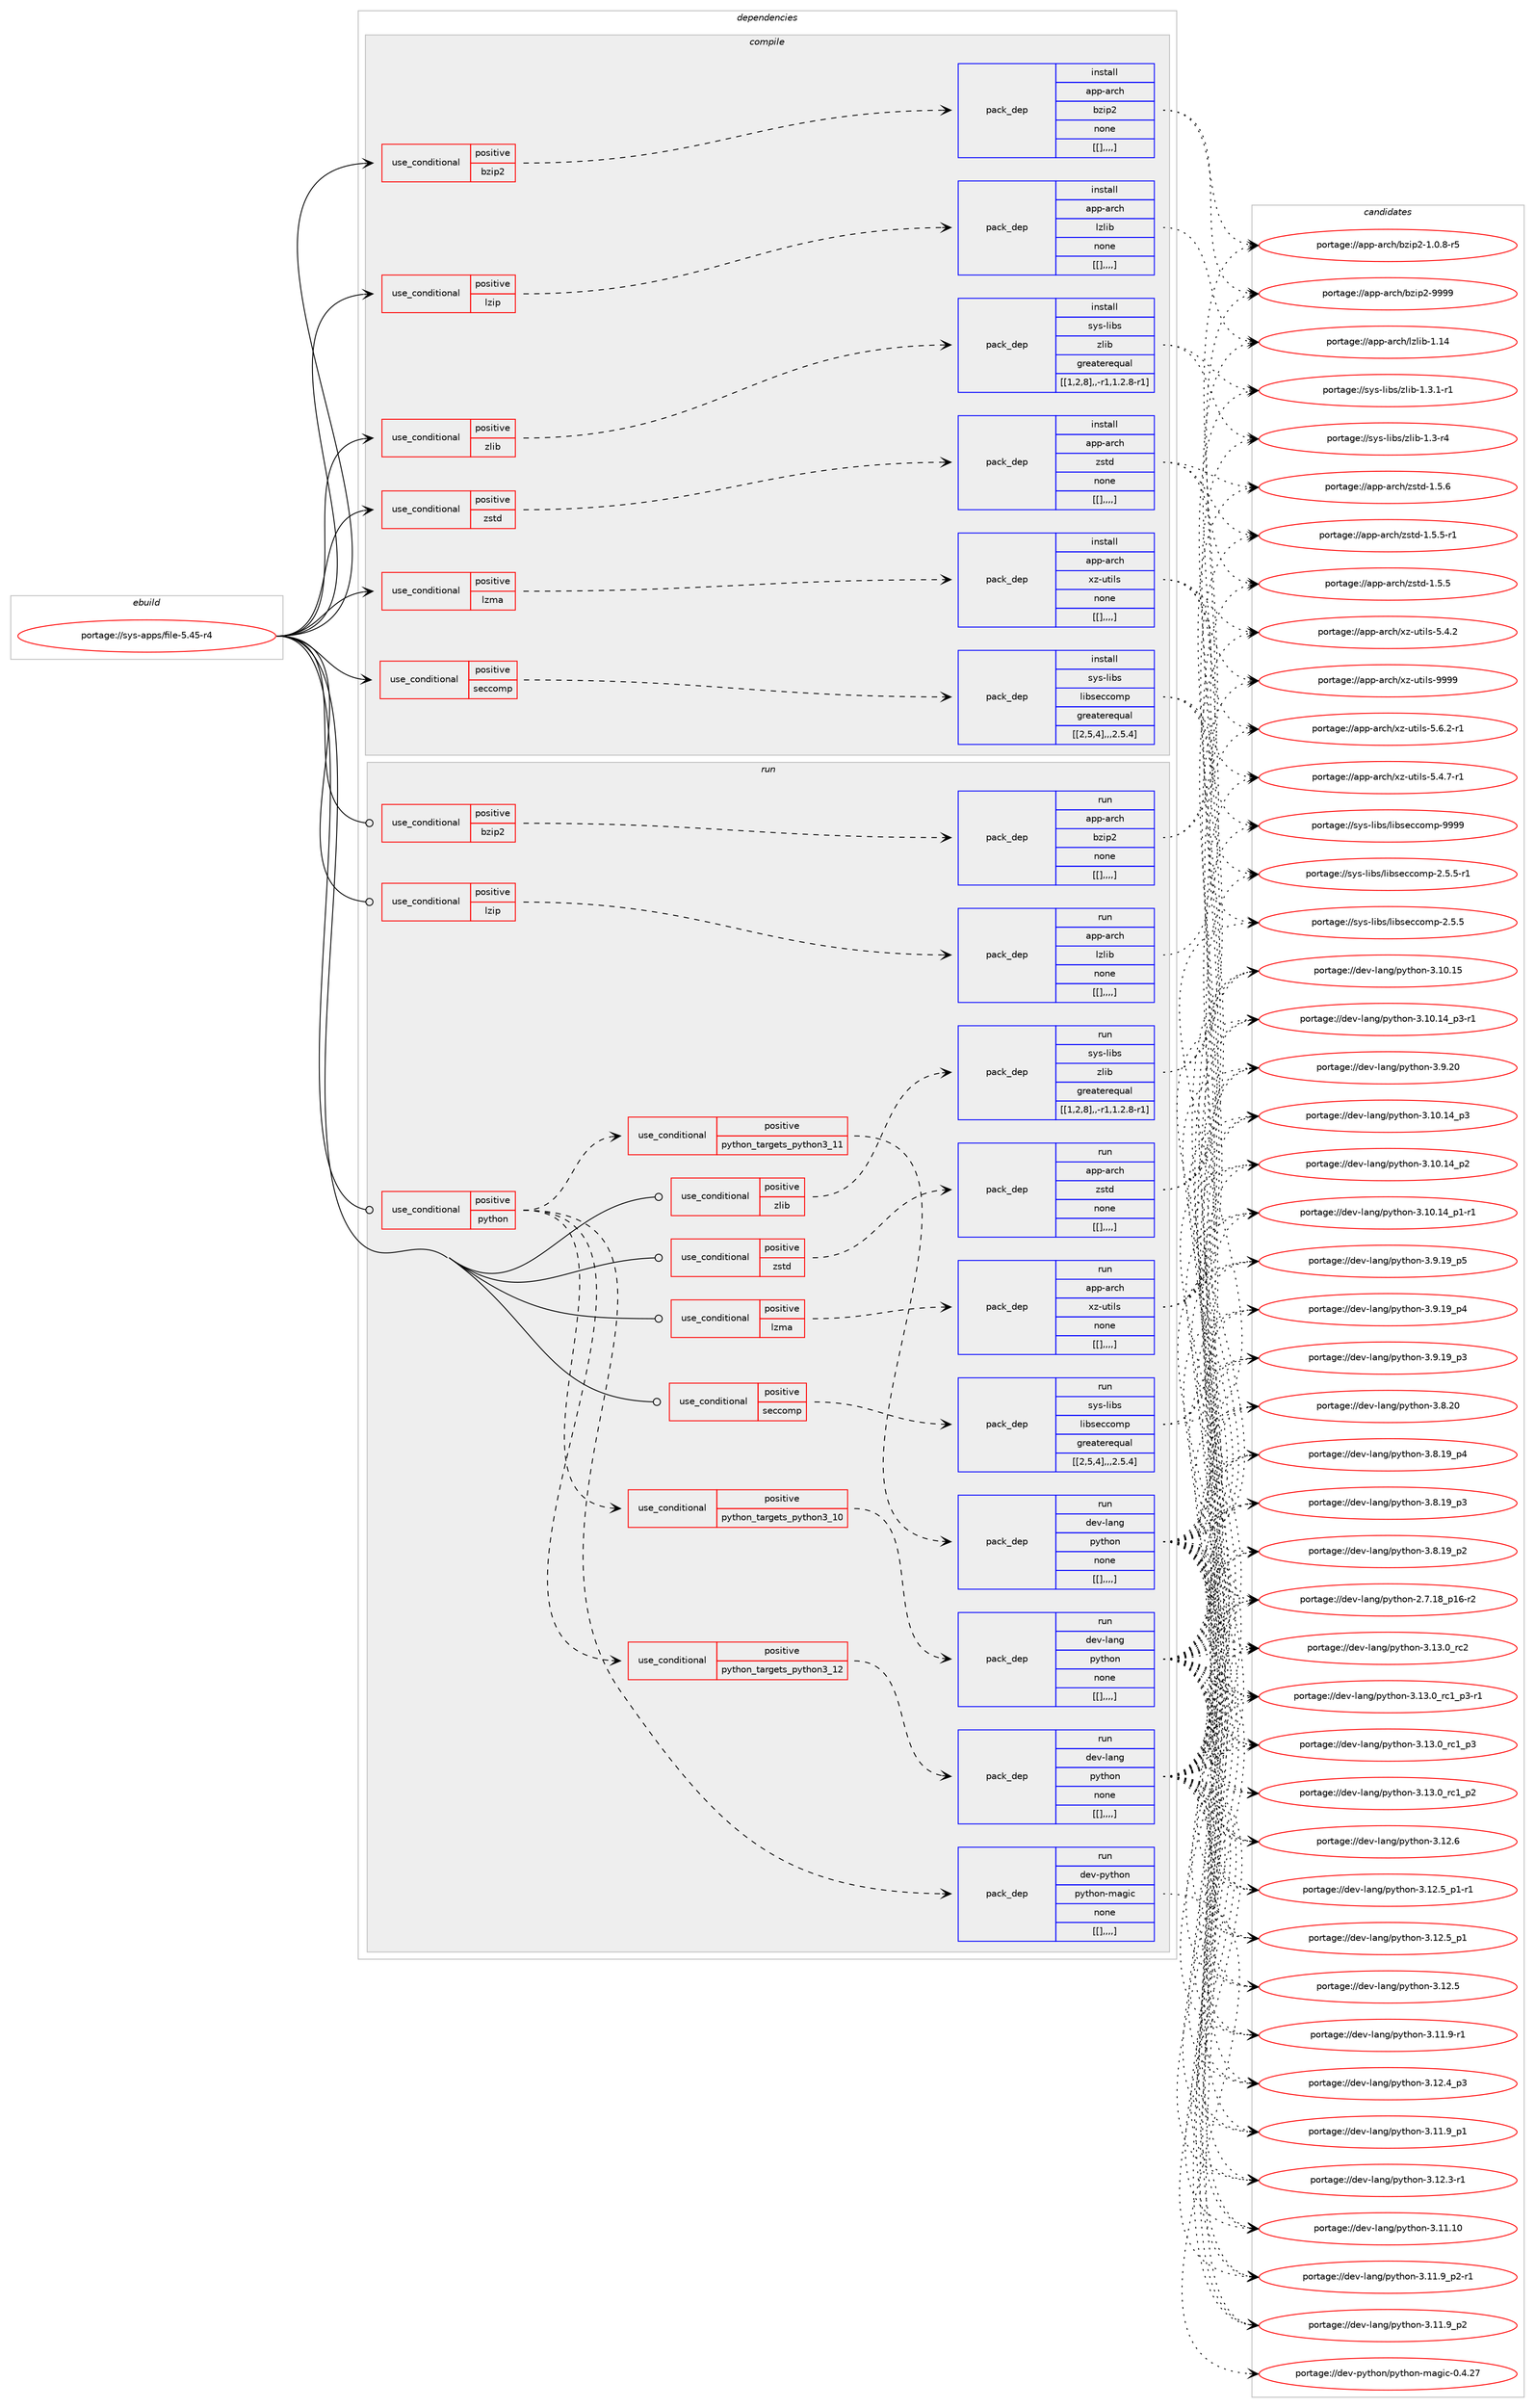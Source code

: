 digraph prolog {

# *************
# Graph options
# *************

newrank=true;
concentrate=true;
compound=true;
graph [rankdir=LR,fontname=Helvetica,fontsize=10,ranksep=1.5];#, ranksep=2.5, nodesep=0.2];
edge  [arrowhead=vee];
node  [fontname=Helvetica,fontsize=10];

# **********
# The ebuild
# **********

subgraph cluster_leftcol {
color=gray;
label=<<i>ebuild</i>>;
id [label="portage://sys-apps/file-5.45-r4", color=red, width=4, href="../sys-apps/file-5.45-r4.svg"];
}

# ****************
# The dependencies
# ****************

subgraph cluster_midcol {
color=gray;
label=<<i>dependencies</i>>;
subgraph cluster_compile {
fillcolor="#eeeeee";
style=filled;
label=<<i>compile</i>>;
subgraph cond114684 {
dependency435417 [label=<<TABLE BORDER="0" CELLBORDER="1" CELLSPACING="0" CELLPADDING="4"><TR><TD ROWSPAN="3" CELLPADDING="10">use_conditional</TD></TR><TR><TD>positive</TD></TR><TR><TD>bzip2</TD></TR></TABLE>>, shape=none, color=red];
subgraph pack317682 {
dependency435418 [label=<<TABLE BORDER="0" CELLBORDER="1" CELLSPACING="0" CELLPADDING="4" WIDTH="220"><TR><TD ROWSPAN="6" CELLPADDING="30">pack_dep</TD></TR><TR><TD WIDTH="110">install</TD></TR><TR><TD>app-arch</TD></TR><TR><TD>bzip2</TD></TR><TR><TD>none</TD></TR><TR><TD>[[],,,,]</TD></TR></TABLE>>, shape=none, color=blue];
}
dependency435417:e -> dependency435418:w [weight=20,style="dashed",arrowhead="vee"];
}
id:e -> dependency435417:w [weight=20,style="solid",arrowhead="vee"];
subgraph cond114685 {
dependency435419 [label=<<TABLE BORDER="0" CELLBORDER="1" CELLSPACING="0" CELLPADDING="4"><TR><TD ROWSPAN="3" CELLPADDING="10">use_conditional</TD></TR><TR><TD>positive</TD></TR><TR><TD>lzip</TD></TR></TABLE>>, shape=none, color=red];
subgraph pack317683 {
dependency435420 [label=<<TABLE BORDER="0" CELLBORDER="1" CELLSPACING="0" CELLPADDING="4" WIDTH="220"><TR><TD ROWSPAN="6" CELLPADDING="30">pack_dep</TD></TR><TR><TD WIDTH="110">install</TD></TR><TR><TD>app-arch</TD></TR><TR><TD>lzlib</TD></TR><TR><TD>none</TD></TR><TR><TD>[[],,,,]</TD></TR></TABLE>>, shape=none, color=blue];
}
dependency435419:e -> dependency435420:w [weight=20,style="dashed",arrowhead="vee"];
}
id:e -> dependency435419:w [weight=20,style="solid",arrowhead="vee"];
subgraph cond114686 {
dependency435421 [label=<<TABLE BORDER="0" CELLBORDER="1" CELLSPACING="0" CELLPADDING="4"><TR><TD ROWSPAN="3" CELLPADDING="10">use_conditional</TD></TR><TR><TD>positive</TD></TR><TR><TD>lzma</TD></TR></TABLE>>, shape=none, color=red];
subgraph pack317684 {
dependency435422 [label=<<TABLE BORDER="0" CELLBORDER="1" CELLSPACING="0" CELLPADDING="4" WIDTH="220"><TR><TD ROWSPAN="6" CELLPADDING="30">pack_dep</TD></TR><TR><TD WIDTH="110">install</TD></TR><TR><TD>app-arch</TD></TR><TR><TD>xz-utils</TD></TR><TR><TD>none</TD></TR><TR><TD>[[],,,,]</TD></TR></TABLE>>, shape=none, color=blue];
}
dependency435421:e -> dependency435422:w [weight=20,style="dashed",arrowhead="vee"];
}
id:e -> dependency435421:w [weight=20,style="solid",arrowhead="vee"];
subgraph cond114687 {
dependency435423 [label=<<TABLE BORDER="0" CELLBORDER="1" CELLSPACING="0" CELLPADDING="4"><TR><TD ROWSPAN="3" CELLPADDING="10">use_conditional</TD></TR><TR><TD>positive</TD></TR><TR><TD>seccomp</TD></TR></TABLE>>, shape=none, color=red];
subgraph pack317685 {
dependency435424 [label=<<TABLE BORDER="0" CELLBORDER="1" CELLSPACING="0" CELLPADDING="4" WIDTH="220"><TR><TD ROWSPAN="6" CELLPADDING="30">pack_dep</TD></TR><TR><TD WIDTH="110">install</TD></TR><TR><TD>sys-libs</TD></TR><TR><TD>libseccomp</TD></TR><TR><TD>greaterequal</TD></TR><TR><TD>[[2,5,4],,,2.5.4]</TD></TR></TABLE>>, shape=none, color=blue];
}
dependency435423:e -> dependency435424:w [weight=20,style="dashed",arrowhead="vee"];
}
id:e -> dependency435423:w [weight=20,style="solid",arrowhead="vee"];
subgraph cond114688 {
dependency435425 [label=<<TABLE BORDER="0" CELLBORDER="1" CELLSPACING="0" CELLPADDING="4"><TR><TD ROWSPAN="3" CELLPADDING="10">use_conditional</TD></TR><TR><TD>positive</TD></TR><TR><TD>zlib</TD></TR></TABLE>>, shape=none, color=red];
subgraph pack317686 {
dependency435426 [label=<<TABLE BORDER="0" CELLBORDER="1" CELLSPACING="0" CELLPADDING="4" WIDTH="220"><TR><TD ROWSPAN="6" CELLPADDING="30">pack_dep</TD></TR><TR><TD WIDTH="110">install</TD></TR><TR><TD>sys-libs</TD></TR><TR><TD>zlib</TD></TR><TR><TD>greaterequal</TD></TR><TR><TD>[[1,2,8],,-r1,1.2.8-r1]</TD></TR></TABLE>>, shape=none, color=blue];
}
dependency435425:e -> dependency435426:w [weight=20,style="dashed",arrowhead="vee"];
}
id:e -> dependency435425:w [weight=20,style="solid",arrowhead="vee"];
subgraph cond114689 {
dependency435427 [label=<<TABLE BORDER="0" CELLBORDER="1" CELLSPACING="0" CELLPADDING="4"><TR><TD ROWSPAN="3" CELLPADDING="10">use_conditional</TD></TR><TR><TD>positive</TD></TR><TR><TD>zstd</TD></TR></TABLE>>, shape=none, color=red];
subgraph pack317687 {
dependency435428 [label=<<TABLE BORDER="0" CELLBORDER="1" CELLSPACING="0" CELLPADDING="4" WIDTH="220"><TR><TD ROWSPAN="6" CELLPADDING="30">pack_dep</TD></TR><TR><TD WIDTH="110">install</TD></TR><TR><TD>app-arch</TD></TR><TR><TD>zstd</TD></TR><TR><TD>none</TD></TR><TR><TD>[[],,,,]</TD></TR></TABLE>>, shape=none, color=blue];
}
dependency435427:e -> dependency435428:w [weight=20,style="dashed",arrowhead="vee"];
}
id:e -> dependency435427:w [weight=20,style="solid",arrowhead="vee"];
}
subgraph cluster_compileandrun {
fillcolor="#eeeeee";
style=filled;
label=<<i>compile and run</i>>;
}
subgraph cluster_run {
fillcolor="#eeeeee";
style=filled;
label=<<i>run</i>>;
subgraph cond114690 {
dependency435429 [label=<<TABLE BORDER="0" CELLBORDER="1" CELLSPACING="0" CELLPADDING="4"><TR><TD ROWSPAN="3" CELLPADDING="10">use_conditional</TD></TR><TR><TD>positive</TD></TR><TR><TD>bzip2</TD></TR></TABLE>>, shape=none, color=red];
subgraph pack317688 {
dependency435430 [label=<<TABLE BORDER="0" CELLBORDER="1" CELLSPACING="0" CELLPADDING="4" WIDTH="220"><TR><TD ROWSPAN="6" CELLPADDING="30">pack_dep</TD></TR><TR><TD WIDTH="110">run</TD></TR><TR><TD>app-arch</TD></TR><TR><TD>bzip2</TD></TR><TR><TD>none</TD></TR><TR><TD>[[],,,,]</TD></TR></TABLE>>, shape=none, color=blue];
}
dependency435429:e -> dependency435430:w [weight=20,style="dashed",arrowhead="vee"];
}
id:e -> dependency435429:w [weight=20,style="solid",arrowhead="odot"];
subgraph cond114691 {
dependency435431 [label=<<TABLE BORDER="0" CELLBORDER="1" CELLSPACING="0" CELLPADDING="4"><TR><TD ROWSPAN="3" CELLPADDING="10">use_conditional</TD></TR><TR><TD>positive</TD></TR><TR><TD>lzip</TD></TR></TABLE>>, shape=none, color=red];
subgraph pack317689 {
dependency435432 [label=<<TABLE BORDER="0" CELLBORDER="1" CELLSPACING="0" CELLPADDING="4" WIDTH="220"><TR><TD ROWSPAN="6" CELLPADDING="30">pack_dep</TD></TR><TR><TD WIDTH="110">run</TD></TR><TR><TD>app-arch</TD></TR><TR><TD>lzlib</TD></TR><TR><TD>none</TD></TR><TR><TD>[[],,,,]</TD></TR></TABLE>>, shape=none, color=blue];
}
dependency435431:e -> dependency435432:w [weight=20,style="dashed",arrowhead="vee"];
}
id:e -> dependency435431:w [weight=20,style="solid",arrowhead="odot"];
subgraph cond114692 {
dependency435433 [label=<<TABLE BORDER="0" CELLBORDER="1" CELLSPACING="0" CELLPADDING="4"><TR><TD ROWSPAN="3" CELLPADDING="10">use_conditional</TD></TR><TR><TD>positive</TD></TR><TR><TD>lzma</TD></TR></TABLE>>, shape=none, color=red];
subgraph pack317690 {
dependency435434 [label=<<TABLE BORDER="0" CELLBORDER="1" CELLSPACING="0" CELLPADDING="4" WIDTH="220"><TR><TD ROWSPAN="6" CELLPADDING="30">pack_dep</TD></TR><TR><TD WIDTH="110">run</TD></TR><TR><TD>app-arch</TD></TR><TR><TD>xz-utils</TD></TR><TR><TD>none</TD></TR><TR><TD>[[],,,,]</TD></TR></TABLE>>, shape=none, color=blue];
}
dependency435433:e -> dependency435434:w [weight=20,style="dashed",arrowhead="vee"];
}
id:e -> dependency435433:w [weight=20,style="solid",arrowhead="odot"];
subgraph cond114693 {
dependency435435 [label=<<TABLE BORDER="0" CELLBORDER="1" CELLSPACING="0" CELLPADDING="4"><TR><TD ROWSPAN="3" CELLPADDING="10">use_conditional</TD></TR><TR><TD>positive</TD></TR><TR><TD>python</TD></TR></TABLE>>, shape=none, color=red];
subgraph cond114694 {
dependency435436 [label=<<TABLE BORDER="0" CELLBORDER="1" CELLSPACING="0" CELLPADDING="4"><TR><TD ROWSPAN="3" CELLPADDING="10">use_conditional</TD></TR><TR><TD>positive</TD></TR><TR><TD>python_targets_python3_10</TD></TR></TABLE>>, shape=none, color=red];
subgraph pack317691 {
dependency435437 [label=<<TABLE BORDER="0" CELLBORDER="1" CELLSPACING="0" CELLPADDING="4" WIDTH="220"><TR><TD ROWSPAN="6" CELLPADDING="30">pack_dep</TD></TR><TR><TD WIDTH="110">run</TD></TR><TR><TD>dev-lang</TD></TR><TR><TD>python</TD></TR><TR><TD>none</TD></TR><TR><TD>[[],,,,]</TD></TR></TABLE>>, shape=none, color=blue];
}
dependency435436:e -> dependency435437:w [weight=20,style="dashed",arrowhead="vee"];
}
dependency435435:e -> dependency435436:w [weight=20,style="dashed",arrowhead="vee"];
subgraph cond114695 {
dependency435438 [label=<<TABLE BORDER="0" CELLBORDER="1" CELLSPACING="0" CELLPADDING="4"><TR><TD ROWSPAN="3" CELLPADDING="10">use_conditional</TD></TR><TR><TD>positive</TD></TR><TR><TD>python_targets_python3_11</TD></TR></TABLE>>, shape=none, color=red];
subgraph pack317692 {
dependency435439 [label=<<TABLE BORDER="0" CELLBORDER="1" CELLSPACING="0" CELLPADDING="4" WIDTH="220"><TR><TD ROWSPAN="6" CELLPADDING="30">pack_dep</TD></TR><TR><TD WIDTH="110">run</TD></TR><TR><TD>dev-lang</TD></TR><TR><TD>python</TD></TR><TR><TD>none</TD></TR><TR><TD>[[],,,,]</TD></TR></TABLE>>, shape=none, color=blue];
}
dependency435438:e -> dependency435439:w [weight=20,style="dashed",arrowhead="vee"];
}
dependency435435:e -> dependency435438:w [weight=20,style="dashed",arrowhead="vee"];
subgraph cond114696 {
dependency435440 [label=<<TABLE BORDER="0" CELLBORDER="1" CELLSPACING="0" CELLPADDING="4"><TR><TD ROWSPAN="3" CELLPADDING="10">use_conditional</TD></TR><TR><TD>positive</TD></TR><TR><TD>python_targets_python3_12</TD></TR></TABLE>>, shape=none, color=red];
subgraph pack317693 {
dependency435441 [label=<<TABLE BORDER="0" CELLBORDER="1" CELLSPACING="0" CELLPADDING="4" WIDTH="220"><TR><TD ROWSPAN="6" CELLPADDING="30">pack_dep</TD></TR><TR><TD WIDTH="110">run</TD></TR><TR><TD>dev-lang</TD></TR><TR><TD>python</TD></TR><TR><TD>none</TD></TR><TR><TD>[[],,,,]</TD></TR></TABLE>>, shape=none, color=blue];
}
dependency435440:e -> dependency435441:w [weight=20,style="dashed",arrowhead="vee"];
}
dependency435435:e -> dependency435440:w [weight=20,style="dashed",arrowhead="vee"];
subgraph pack317694 {
dependency435442 [label=<<TABLE BORDER="0" CELLBORDER="1" CELLSPACING="0" CELLPADDING="4" WIDTH="220"><TR><TD ROWSPAN="6" CELLPADDING="30">pack_dep</TD></TR><TR><TD WIDTH="110">run</TD></TR><TR><TD>dev-python</TD></TR><TR><TD>python-magic</TD></TR><TR><TD>none</TD></TR><TR><TD>[[],,,,]</TD></TR></TABLE>>, shape=none, color=blue];
}
dependency435435:e -> dependency435442:w [weight=20,style="dashed",arrowhead="vee"];
}
id:e -> dependency435435:w [weight=20,style="solid",arrowhead="odot"];
subgraph cond114697 {
dependency435443 [label=<<TABLE BORDER="0" CELLBORDER="1" CELLSPACING="0" CELLPADDING="4"><TR><TD ROWSPAN="3" CELLPADDING="10">use_conditional</TD></TR><TR><TD>positive</TD></TR><TR><TD>seccomp</TD></TR></TABLE>>, shape=none, color=red];
subgraph pack317695 {
dependency435444 [label=<<TABLE BORDER="0" CELLBORDER="1" CELLSPACING="0" CELLPADDING="4" WIDTH="220"><TR><TD ROWSPAN="6" CELLPADDING="30">pack_dep</TD></TR><TR><TD WIDTH="110">run</TD></TR><TR><TD>sys-libs</TD></TR><TR><TD>libseccomp</TD></TR><TR><TD>greaterequal</TD></TR><TR><TD>[[2,5,4],,,2.5.4]</TD></TR></TABLE>>, shape=none, color=blue];
}
dependency435443:e -> dependency435444:w [weight=20,style="dashed",arrowhead="vee"];
}
id:e -> dependency435443:w [weight=20,style="solid",arrowhead="odot"];
subgraph cond114698 {
dependency435445 [label=<<TABLE BORDER="0" CELLBORDER="1" CELLSPACING="0" CELLPADDING="4"><TR><TD ROWSPAN="3" CELLPADDING="10">use_conditional</TD></TR><TR><TD>positive</TD></TR><TR><TD>zlib</TD></TR></TABLE>>, shape=none, color=red];
subgraph pack317696 {
dependency435446 [label=<<TABLE BORDER="0" CELLBORDER="1" CELLSPACING="0" CELLPADDING="4" WIDTH="220"><TR><TD ROWSPAN="6" CELLPADDING="30">pack_dep</TD></TR><TR><TD WIDTH="110">run</TD></TR><TR><TD>sys-libs</TD></TR><TR><TD>zlib</TD></TR><TR><TD>greaterequal</TD></TR><TR><TD>[[1,2,8],,-r1,1.2.8-r1]</TD></TR></TABLE>>, shape=none, color=blue];
}
dependency435445:e -> dependency435446:w [weight=20,style="dashed",arrowhead="vee"];
}
id:e -> dependency435445:w [weight=20,style="solid",arrowhead="odot"];
subgraph cond114699 {
dependency435447 [label=<<TABLE BORDER="0" CELLBORDER="1" CELLSPACING="0" CELLPADDING="4"><TR><TD ROWSPAN="3" CELLPADDING="10">use_conditional</TD></TR><TR><TD>positive</TD></TR><TR><TD>zstd</TD></TR></TABLE>>, shape=none, color=red];
subgraph pack317697 {
dependency435448 [label=<<TABLE BORDER="0" CELLBORDER="1" CELLSPACING="0" CELLPADDING="4" WIDTH="220"><TR><TD ROWSPAN="6" CELLPADDING="30">pack_dep</TD></TR><TR><TD WIDTH="110">run</TD></TR><TR><TD>app-arch</TD></TR><TR><TD>zstd</TD></TR><TR><TD>none</TD></TR><TR><TD>[[],,,,]</TD></TR></TABLE>>, shape=none, color=blue];
}
dependency435447:e -> dependency435448:w [weight=20,style="dashed",arrowhead="vee"];
}
id:e -> dependency435447:w [weight=20,style="solid",arrowhead="odot"];
}
}

# **************
# The candidates
# **************

subgraph cluster_choices {
rank=same;
color=gray;
label=<<i>candidates</i>>;

subgraph choice317682 {
color=black;
nodesep=1;
choice971121124597114991044798122105112504557575757 [label="portage://app-arch/bzip2-9999", color=red, width=4,href="../app-arch/bzip2-9999.svg"];
choice971121124597114991044798122105112504549464846564511453 [label="portage://app-arch/bzip2-1.0.8-r5", color=red, width=4,href="../app-arch/bzip2-1.0.8-r5.svg"];
dependency435418:e -> choice971121124597114991044798122105112504557575757:w [style=dotted,weight="100"];
dependency435418:e -> choice971121124597114991044798122105112504549464846564511453:w [style=dotted,weight="100"];
}
subgraph choice317683 {
color=black;
nodesep=1;
choice9711211245971149910447108122108105984549464952 [label="portage://app-arch/lzlib-1.14", color=red, width=4,href="../app-arch/lzlib-1.14.svg"];
dependency435420:e -> choice9711211245971149910447108122108105984549464952:w [style=dotted,weight="100"];
}
subgraph choice317684 {
color=black;
nodesep=1;
choice9711211245971149910447120122451171161051081154557575757 [label="portage://app-arch/xz-utils-9999", color=red, width=4,href="../app-arch/xz-utils-9999.svg"];
choice9711211245971149910447120122451171161051081154553465446504511449 [label="portage://app-arch/xz-utils-5.6.2-r1", color=red, width=4,href="../app-arch/xz-utils-5.6.2-r1.svg"];
choice9711211245971149910447120122451171161051081154553465246554511449 [label="portage://app-arch/xz-utils-5.4.7-r1", color=red, width=4,href="../app-arch/xz-utils-5.4.7-r1.svg"];
choice971121124597114991044712012245117116105108115455346524650 [label="portage://app-arch/xz-utils-5.4.2", color=red, width=4,href="../app-arch/xz-utils-5.4.2.svg"];
dependency435422:e -> choice9711211245971149910447120122451171161051081154557575757:w [style=dotted,weight="100"];
dependency435422:e -> choice9711211245971149910447120122451171161051081154553465446504511449:w [style=dotted,weight="100"];
dependency435422:e -> choice9711211245971149910447120122451171161051081154553465246554511449:w [style=dotted,weight="100"];
dependency435422:e -> choice971121124597114991044712012245117116105108115455346524650:w [style=dotted,weight="100"];
}
subgraph choice317685 {
color=black;
nodesep=1;
choice1151211154510810598115471081059811510199991111091124557575757 [label="portage://sys-libs/libseccomp-9999", color=red, width=4,href="../sys-libs/libseccomp-9999.svg"];
choice1151211154510810598115471081059811510199991111091124550465346534511449 [label="portage://sys-libs/libseccomp-2.5.5-r1", color=red, width=4,href="../sys-libs/libseccomp-2.5.5-r1.svg"];
choice115121115451081059811547108105981151019999111109112455046534653 [label="portage://sys-libs/libseccomp-2.5.5", color=red, width=4,href="../sys-libs/libseccomp-2.5.5.svg"];
dependency435424:e -> choice1151211154510810598115471081059811510199991111091124557575757:w [style=dotted,weight="100"];
dependency435424:e -> choice1151211154510810598115471081059811510199991111091124550465346534511449:w [style=dotted,weight="100"];
dependency435424:e -> choice115121115451081059811547108105981151019999111109112455046534653:w [style=dotted,weight="100"];
}
subgraph choice317686 {
color=black;
nodesep=1;
choice115121115451081059811547122108105984549465146494511449 [label="portage://sys-libs/zlib-1.3.1-r1", color=red, width=4,href="../sys-libs/zlib-1.3.1-r1.svg"];
choice11512111545108105981154712210810598454946514511452 [label="portage://sys-libs/zlib-1.3-r4", color=red, width=4,href="../sys-libs/zlib-1.3-r4.svg"];
dependency435426:e -> choice115121115451081059811547122108105984549465146494511449:w [style=dotted,weight="100"];
dependency435426:e -> choice11512111545108105981154712210810598454946514511452:w [style=dotted,weight="100"];
}
subgraph choice317687 {
color=black;
nodesep=1;
choice9711211245971149910447122115116100454946534654 [label="portage://app-arch/zstd-1.5.6", color=red, width=4,href="../app-arch/zstd-1.5.6.svg"];
choice97112112459711499104471221151161004549465346534511449 [label="portage://app-arch/zstd-1.5.5-r1", color=red, width=4,href="../app-arch/zstd-1.5.5-r1.svg"];
choice9711211245971149910447122115116100454946534653 [label="portage://app-arch/zstd-1.5.5", color=red, width=4,href="../app-arch/zstd-1.5.5.svg"];
dependency435428:e -> choice9711211245971149910447122115116100454946534654:w [style=dotted,weight="100"];
dependency435428:e -> choice97112112459711499104471221151161004549465346534511449:w [style=dotted,weight="100"];
dependency435428:e -> choice9711211245971149910447122115116100454946534653:w [style=dotted,weight="100"];
}
subgraph choice317688 {
color=black;
nodesep=1;
choice971121124597114991044798122105112504557575757 [label="portage://app-arch/bzip2-9999", color=red, width=4,href="../app-arch/bzip2-9999.svg"];
choice971121124597114991044798122105112504549464846564511453 [label="portage://app-arch/bzip2-1.0.8-r5", color=red, width=4,href="../app-arch/bzip2-1.0.8-r5.svg"];
dependency435430:e -> choice971121124597114991044798122105112504557575757:w [style=dotted,weight="100"];
dependency435430:e -> choice971121124597114991044798122105112504549464846564511453:w [style=dotted,weight="100"];
}
subgraph choice317689 {
color=black;
nodesep=1;
choice9711211245971149910447108122108105984549464952 [label="portage://app-arch/lzlib-1.14", color=red, width=4,href="../app-arch/lzlib-1.14.svg"];
dependency435432:e -> choice9711211245971149910447108122108105984549464952:w [style=dotted,weight="100"];
}
subgraph choice317690 {
color=black;
nodesep=1;
choice9711211245971149910447120122451171161051081154557575757 [label="portage://app-arch/xz-utils-9999", color=red, width=4,href="../app-arch/xz-utils-9999.svg"];
choice9711211245971149910447120122451171161051081154553465446504511449 [label="portage://app-arch/xz-utils-5.6.2-r1", color=red, width=4,href="../app-arch/xz-utils-5.6.2-r1.svg"];
choice9711211245971149910447120122451171161051081154553465246554511449 [label="portage://app-arch/xz-utils-5.4.7-r1", color=red, width=4,href="../app-arch/xz-utils-5.4.7-r1.svg"];
choice971121124597114991044712012245117116105108115455346524650 [label="portage://app-arch/xz-utils-5.4.2", color=red, width=4,href="../app-arch/xz-utils-5.4.2.svg"];
dependency435434:e -> choice9711211245971149910447120122451171161051081154557575757:w [style=dotted,weight="100"];
dependency435434:e -> choice9711211245971149910447120122451171161051081154553465446504511449:w [style=dotted,weight="100"];
dependency435434:e -> choice9711211245971149910447120122451171161051081154553465246554511449:w [style=dotted,weight="100"];
dependency435434:e -> choice971121124597114991044712012245117116105108115455346524650:w [style=dotted,weight="100"];
}
subgraph choice317691 {
color=black;
nodesep=1;
choice10010111845108971101034711212111610411111045514649514648951149950 [label="portage://dev-lang/python-3.13.0_rc2", color=red, width=4,href="../dev-lang/python-3.13.0_rc2.svg"];
choice1001011184510897110103471121211161041111104551464951464895114994995112514511449 [label="portage://dev-lang/python-3.13.0_rc1_p3-r1", color=red, width=4,href="../dev-lang/python-3.13.0_rc1_p3-r1.svg"];
choice100101118451089711010347112121116104111110455146495146489511499499511251 [label="portage://dev-lang/python-3.13.0_rc1_p3", color=red, width=4,href="../dev-lang/python-3.13.0_rc1_p3.svg"];
choice100101118451089711010347112121116104111110455146495146489511499499511250 [label="portage://dev-lang/python-3.13.0_rc1_p2", color=red, width=4,href="../dev-lang/python-3.13.0_rc1_p2.svg"];
choice10010111845108971101034711212111610411111045514649504654 [label="portage://dev-lang/python-3.12.6", color=red, width=4,href="../dev-lang/python-3.12.6.svg"];
choice1001011184510897110103471121211161041111104551464950465395112494511449 [label="portage://dev-lang/python-3.12.5_p1-r1", color=red, width=4,href="../dev-lang/python-3.12.5_p1-r1.svg"];
choice100101118451089711010347112121116104111110455146495046539511249 [label="portage://dev-lang/python-3.12.5_p1", color=red, width=4,href="../dev-lang/python-3.12.5_p1.svg"];
choice10010111845108971101034711212111610411111045514649504653 [label="portage://dev-lang/python-3.12.5", color=red, width=4,href="../dev-lang/python-3.12.5.svg"];
choice100101118451089711010347112121116104111110455146495046529511251 [label="portage://dev-lang/python-3.12.4_p3", color=red, width=4,href="../dev-lang/python-3.12.4_p3.svg"];
choice100101118451089711010347112121116104111110455146495046514511449 [label="portage://dev-lang/python-3.12.3-r1", color=red, width=4,href="../dev-lang/python-3.12.3-r1.svg"];
choice1001011184510897110103471121211161041111104551464949464948 [label="portage://dev-lang/python-3.11.10", color=red, width=4,href="../dev-lang/python-3.11.10.svg"];
choice1001011184510897110103471121211161041111104551464949465795112504511449 [label="portage://dev-lang/python-3.11.9_p2-r1", color=red, width=4,href="../dev-lang/python-3.11.9_p2-r1.svg"];
choice100101118451089711010347112121116104111110455146494946579511250 [label="portage://dev-lang/python-3.11.9_p2", color=red, width=4,href="../dev-lang/python-3.11.9_p2.svg"];
choice100101118451089711010347112121116104111110455146494946579511249 [label="portage://dev-lang/python-3.11.9_p1", color=red, width=4,href="../dev-lang/python-3.11.9_p1.svg"];
choice100101118451089711010347112121116104111110455146494946574511449 [label="portage://dev-lang/python-3.11.9-r1", color=red, width=4,href="../dev-lang/python-3.11.9-r1.svg"];
choice1001011184510897110103471121211161041111104551464948464953 [label="portage://dev-lang/python-3.10.15", color=red, width=4,href="../dev-lang/python-3.10.15.svg"];
choice100101118451089711010347112121116104111110455146494846495295112514511449 [label="portage://dev-lang/python-3.10.14_p3-r1", color=red, width=4,href="../dev-lang/python-3.10.14_p3-r1.svg"];
choice10010111845108971101034711212111610411111045514649484649529511251 [label="portage://dev-lang/python-3.10.14_p3", color=red, width=4,href="../dev-lang/python-3.10.14_p3.svg"];
choice10010111845108971101034711212111610411111045514649484649529511250 [label="portage://dev-lang/python-3.10.14_p2", color=red, width=4,href="../dev-lang/python-3.10.14_p2.svg"];
choice100101118451089711010347112121116104111110455146494846495295112494511449 [label="portage://dev-lang/python-3.10.14_p1-r1", color=red, width=4,href="../dev-lang/python-3.10.14_p1-r1.svg"];
choice10010111845108971101034711212111610411111045514657465048 [label="portage://dev-lang/python-3.9.20", color=red, width=4,href="../dev-lang/python-3.9.20.svg"];
choice100101118451089711010347112121116104111110455146574649579511253 [label="portage://dev-lang/python-3.9.19_p5", color=red, width=4,href="../dev-lang/python-3.9.19_p5.svg"];
choice100101118451089711010347112121116104111110455146574649579511252 [label="portage://dev-lang/python-3.9.19_p4", color=red, width=4,href="../dev-lang/python-3.9.19_p4.svg"];
choice100101118451089711010347112121116104111110455146574649579511251 [label="portage://dev-lang/python-3.9.19_p3", color=red, width=4,href="../dev-lang/python-3.9.19_p3.svg"];
choice10010111845108971101034711212111610411111045514656465048 [label="portage://dev-lang/python-3.8.20", color=red, width=4,href="../dev-lang/python-3.8.20.svg"];
choice100101118451089711010347112121116104111110455146564649579511252 [label="portage://dev-lang/python-3.8.19_p4", color=red, width=4,href="../dev-lang/python-3.8.19_p4.svg"];
choice100101118451089711010347112121116104111110455146564649579511251 [label="portage://dev-lang/python-3.8.19_p3", color=red, width=4,href="../dev-lang/python-3.8.19_p3.svg"];
choice100101118451089711010347112121116104111110455146564649579511250 [label="portage://dev-lang/python-3.8.19_p2", color=red, width=4,href="../dev-lang/python-3.8.19_p2.svg"];
choice100101118451089711010347112121116104111110455046554649569511249544511450 [label="portage://dev-lang/python-2.7.18_p16-r2", color=red, width=4,href="../dev-lang/python-2.7.18_p16-r2.svg"];
dependency435437:e -> choice10010111845108971101034711212111610411111045514649514648951149950:w [style=dotted,weight="100"];
dependency435437:e -> choice1001011184510897110103471121211161041111104551464951464895114994995112514511449:w [style=dotted,weight="100"];
dependency435437:e -> choice100101118451089711010347112121116104111110455146495146489511499499511251:w [style=dotted,weight="100"];
dependency435437:e -> choice100101118451089711010347112121116104111110455146495146489511499499511250:w [style=dotted,weight="100"];
dependency435437:e -> choice10010111845108971101034711212111610411111045514649504654:w [style=dotted,weight="100"];
dependency435437:e -> choice1001011184510897110103471121211161041111104551464950465395112494511449:w [style=dotted,weight="100"];
dependency435437:e -> choice100101118451089711010347112121116104111110455146495046539511249:w [style=dotted,weight="100"];
dependency435437:e -> choice10010111845108971101034711212111610411111045514649504653:w [style=dotted,weight="100"];
dependency435437:e -> choice100101118451089711010347112121116104111110455146495046529511251:w [style=dotted,weight="100"];
dependency435437:e -> choice100101118451089711010347112121116104111110455146495046514511449:w [style=dotted,weight="100"];
dependency435437:e -> choice1001011184510897110103471121211161041111104551464949464948:w [style=dotted,weight="100"];
dependency435437:e -> choice1001011184510897110103471121211161041111104551464949465795112504511449:w [style=dotted,weight="100"];
dependency435437:e -> choice100101118451089711010347112121116104111110455146494946579511250:w [style=dotted,weight="100"];
dependency435437:e -> choice100101118451089711010347112121116104111110455146494946579511249:w [style=dotted,weight="100"];
dependency435437:e -> choice100101118451089711010347112121116104111110455146494946574511449:w [style=dotted,weight="100"];
dependency435437:e -> choice1001011184510897110103471121211161041111104551464948464953:w [style=dotted,weight="100"];
dependency435437:e -> choice100101118451089711010347112121116104111110455146494846495295112514511449:w [style=dotted,weight="100"];
dependency435437:e -> choice10010111845108971101034711212111610411111045514649484649529511251:w [style=dotted,weight="100"];
dependency435437:e -> choice10010111845108971101034711212111610411111045514649484649529511250:w [style=dotted,weight="100"];
dependency435437:e -> choice100101118451089711010347112121116104111110455146494846495295112494511449:w [style=dotted,weight="100"];
dependency435437:e -> choice10010111845108971101034711212111610411111045514657465048:w [style=dotted,weight="100"];
dependency435437:e -> choice100101118451089711010347112121116104111110455146574649579511253:w [style=dotted,weight="100"];
dependency435437:e -> choice100101118451089711010347112121116104111110455146574649579511252:w [style=dotted,weight="100"];
dependency435437:e -> choice100101118451089711010347112121116104111110455146574649579511251:w [style=dotted,weight="100"];
dependency435437:e -> choice10010111845108971101034711212111610411111045514656465048:w [style=dotted,weight="100"];
dependency435437:e -> choice100101118451089711010347112121116104111110455146564649579511252:w [style=dotted,weight="100"];
dependency435437:e -> choice100101118451089711010347112121116104111110455146564649579511251:w [style=dotted,weight="100"];
dependency435437:e -> choice100101118451089711010347112121116104111110455146564649579511250:w [style=dotted,weight="100"];
dependency435437:e -> choice100101118451089711010347112121116104111110455046554649569511249544511450:w [style=dotted,weight="100"];
}
subgraph choice317692 {
color=black;
nodesep=1;
choice10010111845108971101034711212111610411111045514649514648951149950 [label="portage://dev-lang/python-3.13.0_rc2", color=red, width=4,href="../dev-lang/python-3.13.0_rc2.svg"];
choice1001011184510897110103471121211161041111104551464951464895114994995112514511449 [label="portage://dev-lang/python-3.13.0_rc1_p3-r1", color=red, width=4,href="../dev-lang/python-3.13.0_rc1_p3-r1.svg"];
choice100101118451089711010347112121116104111110455146495146489511499499511251 [label="portage://dev-lang/python-3.13.0_rc1_p3", color=red, width=4,href="../dev-lang/python-3.13.0_rc1_p3.svg"];
choice100101118451089711010347112121116104111110455146495146489511499499511250 [label="portage://dev-lang/python-3.13.0_rc1_p2", color=red, width=4,href="../dev-lang/python-3.13.0_rc1_p2.svg"];
choice10010111845108971101034711212111610411111045514649504654 [label="portage://dev-lang/python-3.12.6", color=red, width=4,href="../dev-lang/python-3.12.6.svg"];
choice1001011184510897110103471121211161041111104551464950465395112494511449 [label="portage://dev-lang/python-3.12.5_p1-r1", color=red, width=4,href="../dev-lang/python-3.12.5_p1-r1.svg"];
choice100101118451089711010347112121116104111110455146495046539511249 [label="portage://dev-lang/python-3.12.5_p1", color=red, width=4,href="../dev-lang/python-3.12.5_p1.svg"];
choice10010111845108971101034711212111610411111045514649504653 [label="portage://dev-lang/python-3.12.5", color=red, width=4,href="../dev-lang/python-3.12.5.svg"];
choice100101118451089711010347112121116104111110455146495046529511251 [label="portage://dev-lang/python-3.12.4_p3", color=red, width=4,href="../dev-lang/python-3.12.4_p3.svg"];
choice100101118451089711010347112121116104111110455146495046514511449 [label="portage://dev-lang/python-3.12.3-r1", color=red, width=4,href="../dev-lang/python-3.12.3-r1.svg"];
choice1001011184510897110103471121211161041111104551464949464948 [label="portage://dev-lang/python-3.11.10", color=red, width=4,href="../dev-lang/python-3.11.10.svg"];
choice1001011184510897110103471121211161041111104551464949465795112504511449 [label="portage://dev-lang/python-3.11.9_p2-r1", color=red, width=4,href="../dev-lang/python-3.11.9_p2-r1.svg"];
choice100101118451089711010347112121116104111110455146494946579511250 [label="portage://dev-lang/python-3.11.9_p2", color=red, width=4,href="../dev-lang/python-3.11.9_p2.svg"];
choice100101118451089711010347112121116104111110455146494946579511249 [label="portage://dev-lang/python-3.11.9_p1", color=red, width=4,href="../dev-lang/python-3.11.9_p1.svg"];
choice100101118451089711010347112121116104111110455146494946574511449 [label="portage://dev-lang/python-3.11.9-r1", color=red, width=4,href="../dev-lang/python-3.11.9-r1.svg"];
choice1001011184510897110103471121211161041111104551464948464953 [label="portage://dev-lang/python-3.10.15", color=red, width=4,href="../dev-lang/python-3.10.15.svg"];
choice100101118451089711010347112121116104111110455146494846495295112514511449 [label="portage://dev-lang/python-3.10.14_p3-r1", color=red, width=4,href="../dev-lang/python-3.10.14_p3-r1.svg"];
choice10010111845108971101034711212111610411111045514649484649529511251 [label="portage://dev-lang/python-3.10.14_p3", color=red, width=4,href="../dev-lang/python-3.10.14_p3.svg"];
choice10010111845108971101034711212111610411111045514649484649529511250 [label="portage://dev-lang/python-3.10.14_p2", color=red, width=4,href="../dev-lang/python-3.10.14_p2.svg"];
choice100101118451089711010347112121116104111110455146494846495295112494511449 [label="portage://dev-lang/python-3.10.14_p1-r1", color=red, width=4,href="../dev-lang/python-3.10.14_p1-r1.svg"];
choice10010111845108971101034711212111610411111045514657465048 [label="portage://dev-lang/python-3.9.20", color=red, width=4,href="../dev-lang/python-3.9.20.svg"];
choice100101118451089711010347112121116104111110455146574649579511253 [label="portage://dev-lang/python-3.9.19_p5", color=red, width=4,href="../dev-lang/python-3.9.19_p5.svg"];
choice100101118451089711010347112121116104111110455146574649579511252 [label="portage://dev-lang/python-3.9.19_p4", color=red, width=4,href="../dev-lang/python-3.9.19_p4.svg"];
choice100101118451089711010347112121116104111110455146574649579511251 [label="portage://dev-lang/python-3.9.19_p3", color=red, width=4,href="../dev-lang/python-3.9.19_p3.svg"];
choice10010111845108971101034711212111610411111045514656465048 [label="portage://dev-lang/python-3.8.20", color=red, width=4,href="../dev-lang/python-3.8.20.svg"];
choice100101118451089711010347112121116104111110455146564649579511252 [label="portage://dev-lang/python-3.8.19_p4", color=red, width=4,href="../dev-lang/python-3.8.19_p4.svg"];
choice100101118451089711010347112121116104111110455146564649579511251 [label="portage://dev-lang/python-3.8.19_p3", color=red, width=4,href="../dev-lang/python-3.8.19_p3.svg"];
choice100101118451089711010347112121116104111110455146564649579511250 [label="portage://dev-lang/python-3.8.19_p2", color=red, width=4,href="../dev-lang/python-3.8.19_p2.svg"];
choice100101118451089711010347112121116104111110455046554649569511249544511450 [label="portage://dev-lang/python-2.7.18_p16-r2", color=red, width=4,href="../dev-lang/python-2.7.18_p16-r2.svg"];
dependency435439:e -> choice10010111845108971101034711212111610411111045514649514648951149950:w [style=dotted,weight="100"];
dependency435439:e -> choice1001011184510897110103471121211161041111104551464951464895114994995112514511449:w [style=dotted,weight="100"];
dependency435439:e -> choice100101118451089711010347112121116104111110455146495146489511499499511251:w [style=dotted,weight="100"];
dependency435439:e -> choice100101118451089711010347112121116104111110455146495146489511499499511250:w [style=dotted,weight="100"];
dependency435439:e -> choice10010111845108971101034711212111610411111045514649504654:w [style=dotted,weight="100"];
dependency435439:e -> choice1001011184510897110103471121211161041111104551464950465395112494511449:w [style=dotted,weight="100"];
dependency435439:e -> choice100101118451089711010347112121116104111110455146495046539511249:w [style=dotted,weight="100"];
dependency435439:e -> choice10010111845108971101034711212111610411111045514649504653:w [style=dotted,weight="100"];
dependency435439:e -> choice100101118451089711010347112121116104111110455146495046529511251:w [style=dotted,weight="100"];
dependency435439:e -> choice100101118451089711010347112121116104111110455146495046514511449:w [style=dotted,weight="100"];
dependency435439:e -> choice1001011184510897110103471121211161041111104551464949464948:w [style=dotted,weight="100"];
dependency435439:e -> choice1001011184510897110103471121211161041111104551464949465795112504511449:w [style=dotted,weight="100"];
dependency435439:e -> choice100101118451089711010347112121116104111110455146494946579511250:w [style=dotted,weight="100"];
dependency435439:e -> choice100101118451089711010347112121116104111110455146494946579511249:w [style=dotted,weight="100"];
dependency435439:e -> choice100101118451089711010347112121116104111110455146494946574511449:w [style=dotted,weight="100"];
dependency435439:e -> choice1001011184510897110103471121211161041111104551464948464953:w [style=dotted,weight="100"];
dependency435439:e -> choice100101118451089711010347112121116104111110455146494846495295112514511449:w [style=dotted,weight="100"];
dependency435439:e -> choice10010111845108971101034711212111610411111045514649484649529511251:w [style=dotted,weight="100"];
dependency435439:e -> choice10010111845108971101034711212111610411111045514649484649529511250:w [style=dotted,weight="100"];
dependency435439:e -> choice100101118451089711010347112121116104111110455146494846495295112494511449:w [style=dotted,weight="100"];
dependency435439:e -> choice10010111845108971101034711212111610411111045514657465048:w [style=dotted,weight="100"];
dependency435439:e -> choice100101118451089711010347112121116104111110455146574649579511253:w [style=dotted,weight="100"];
dependency435439:e -> choice100101118451089711010347112121116104111110455146574649579511252:w [style=dotted,weight="100"];
dependency435439:e -> choice100101118451089711010347112121116104111110455146574649579511251:w [style=dotted,weight="100"];
dependency435439:e -> choice10010111845108971101034711212111610411111045514656465048:w [style=dotted,weight="100"];
dependency435439:e -> choice100101118451089711010347112121116104111110455146564649579511252:w [style=dotted,weight="100"];
dependency435439:e -> choice100101118451089711010347112121116104111110455146564649579511251:w [style=dotted,weight="100"];
dependency435439:e -> choice100101118451089711010347112121116104111110455146564649579511250:w [style=dotted,weight="100"];
dependency435439:e -> choice100101118451089711010347112121116104111110455046554649569511249544511450:w [style=dotted,weight="100"];
}
subgraph choice317693 {
color=black;
nodesep=1;
choice10010111845108971101034711212111610411111045514649514648951149950 [label="portage://dev-lang/python-3.13.0_rc2", color=red, width=4,href="../dev-lang/python-3.13.0_rc2.svg"];
choice1001011184510897110103471121211161041111104551464951464895114994995112514511449 [label="portage://dev-lang/python-3.13.0_rc1_p3-r1", color=red, width=4,href="../dev-lang/python-3.13.0_rc1_p3-r1.svg"];
choice100101118451089711010347112121116104111110455146495146489511499499511251 [label="portage://dev-lang/python-3.13.0_rc1_p3", color=red, width=4,href="../dev-lang/python-3.13.0_rc1_p3.svg"];
choice100101118451089711010347112121116104111110455146495146489511499499511250 [label="portage://dev-lang/python-3.13.0_rc1_p2", color=red, width=4,href="../dev-lang/python-3.13.0_rc1_p2.svg"];
choice10010111845108971101034711212111610411111045514649504654 [label="portage://dev-lang/python-3.12.6", color=red, width=4,href="../dev-lang/python-3.12.6.svg"];
choice1001011184510897110103471121211161041111104551464950465395112494511449 [label="portage://dev-lang/python-3.12.5_p1-r1", color=red, width=4,href="../dev-lang/python-3.12.5_p1-r1.svg"];
choice100101118451089711010347112121116104111110455146495046539511249 [label="portage://dev-lang/python-3.12.5_p1", color=red, width=4,href="../dev-lang/python-3.12.5_p1.svg"];
choice10010111845108971101034711212111610411111045514649504653 [label="portage://dev-lang/python-3.12.5", color=red, width=4,href="../dev-lang/python-3.12.5.svg"];
choice100101118451089711010347112121116104111110455146495046529511251 [label="portage://dev-lang/python-3.12.4_p3", color=red, width=4,href="../dev-lang/python-3.12.4_p3.svg"];
choice100101118451089711010347112121116104111110455146495046514511449 [label="portage://dev-lang/python-3.12.3-r1", color=red, width=4,href="../dev-lang/python-3.12.3-r1.svg"];
choice1001011184510897110103471121211161041111104551464949464948 [label="portage://dev-lang/python-3.11.10", color=red, width=4,href="../dev-lang/python-3.11.10.svg"];
choice1001011184510897110103471121211161041111104551464949465795112504511449 [label="portage://dev-lang/python-3.11.9_p2-r1", color=red, width=4,href="../dev-lang/python-3.11.9_p2-r1.svg"];
choice100101118451089711010347112121116104111110455146494946579511250 [label="portage://dev-lang/python-3.11.9_p2", color=red, width=4,href="../dev-lang/python-3.11.9_p2.svg"];
choice100101118451089711010347112121116104111110455146494946579511249 [label="portage://dev-lang/python-3.11.9_p1", color=red, width=4,href="../dev-lang/python-3.11.9_p1.svg"];
choice100101118451089711010347112121116104111110455146494946574511449 [label="portage://dev-lang/python-3.11.9-r1", color=red, width=4,href="../dev-lang/python-3.11.9-r1.svg"];
choice1001011184510897110103471121211161041111104551464948464953 [label="portage://dev-lang/python-3.10.15", color=red, width=4,href="../dev-lang/python-3.10.15.svg"];
choice100101118451089711010347112121116104111110455146494846495295112514511449 [label="portage://dev-lang/python-3.10.14_p3-r1", color=red, width=4,href="../dev-lang/python-3.10.14_p3-r1.svg"];
choice10010111845108971101034711212111610411111045514649484649529511251 [label="portage://dev-lang/python-3.10.14_p3", color=red, width=4,href="../dev-lang/python-3.10.14_p3.svg"];
choice10010111845108971101034711212111610411111045514649484649529511250 [label="portage://dev-lang/python-3.10.14_p2", color=red, width=4,href="../dev-lang/python-3.10.14_p2.svg"];
choice100101118451089711010347112121116104111110455146494846495295112494511449 [label="portage://dev-lang/python-3.10.14_p1-r1", color=red, width=4,href="../dev-lang/python-3.10.14_p1-r1.svg"];
choice10010111845108971101034711212111610411111045514657465048 [label="portage://dev-lang/python-3.9.20", color=red, width=4,href="../dev-lang/python-3.9.20.svg"];
choice100101118451089711010347112121116104111110455146574649579511253 [label="portage://dev-lang/python-3.9.19_p5", color=red, width=4,href="../dev-lang/python-3.9.19_p5.svg"];
choice100101118451089711010347112121116104111110455146574649579511252 [label="portage://dev-lang/python-3.9.19_p4", color=red, width=4,href="../dev-lang/python-3.9.19_p4.svg"];
choice100101118451089711010347112121116104111110455146574649579511251 [label="portage://dev-lang/python-3.9.19_p3", color=red, width=4,href="../dev-lang/python-3.9.19_p3.svg"];
choice10010111845108971101034711212111610411111045514656465048 [label="portage://dev-lang/python-3.8.20", color=red, width=4,href="../dev-lang/python-3.8.20.svg"];
choice100101118451089711010347112121116104111110455146564649579511252 [label="portage://dev-lang/python-3.8.19_p4", color=red, width=4,href="../dev-lang/python-3.8.19_p4.svg"];
choice100101118451089711010347112121116104111110455146564649579511251 [label="portage://dev-lang/python-3.8.19_p3", color=red, width=4,href="../dev-lang/python-3.8.19_p3.svg"];
choice100101118451089711010347112121116104111110455146564649579511250 [label="portage://dev-lang/python-3.8.19_p2", color=red, width=4,href="../dev-lang/python-3.8.19_p2.svg"];
choice100101118451089711010347112121116104111110455046554649569511249544511450 [label="portage://dev-lang/python-2.7.18_p16-r2", color=red, width=4,href="../dev-lang/python-2.7.18_p16-r2.svg"];
dependency435441:e -> choice10010111845108971101034711212111610411111045514649514648951149950:w [style=dotted,weight="100"];
dependency435441:e -> choice1001011184510897110103471121211161041111104551464951464895114994995112514511449:w [style=dotted,weight="100"];
dependency435441:e -> choice100101118451089711010347112121116104111110455146495146489511499499511251:w [style=dotted,weight="100"];
dependency435441:e -> choice100101118451089711010347112121116104111110455146495146489511499499511250:w [style=dotted,weight="100"];
dependency435441:e -> choice10010111845108971101034711212111610411111045514649504654:w [style=dotted,weight="100"];
dependency435441:e -> choice1001011184510897110103471121211161041111104551464950465395112494511449:w [style=dotted,weight="100"];
dependency435441:e -> choice100101118451089711010347112121116104111110455146495046539511249:w [style=dotted,weight="100"];
dependency435441:e -> choice10010111845108971101034711212111610411111045514649504653:w [style=dotted,weight="100"];
dependency435441:e -> choice100101118451089711010347112121116104111110455146495046529511251:w [style=dotted,weight="100"];
dependency435441:e -> choice100101118451089711010347112121116104111110455146495046514511449:w [style=dotted,weight="100"];
dependency435441:e -> choice1001011184510897110103471121211161041111104551464949464948:w [style=dotted,weight="100"];
dependency435441:e -> choice1001011184510897110103471121211161041111104551464949465795112504511449:w [style=dotted,weight="100"];
dependency435441:e -> choice100101118451089711010347112121116104111110455146494946579511250:w [style=dotted,weight="100"];
dependency435441:e -> choice100101118451089711010347112121116104111110455146494946579511249:w [style=dotted,weight="100"];
dependency435441:e -> choice100101118451089711010347112121116104111110455146494946574511449:w [style=dotted,weight="100"];
dependency435441:e -> choice1001011184510897110103471121211161041111104551464948464953:w [style=dotted,weight="100"];
dependency435441:e -> choice100101118451089711010347112121116104111110455146494846495295112514511449:w [style=dotted,weight="100"];
dependency435441:e -> choice10010111845108971101034711212111610411111045514649484649529511251:w [style=dotted,weight="100"];
dependency435441:e -> choice10010111845108971101034711212111610411111045514649484649529511250:w [style=dotted,weight="100"];
dependency435441:e -> choice100101118451089711010347112121116104111110455146494846495295112494511449:w [style=dotted,weight="100"];
dependency435441:e -> choice10010111845108971101034711212111610411111045514657465048:w [style=dotted,weight="100"];
dependency435441:e -> choice100101118451089711010347112121116104111110455146574649579511253:w [style=dotted,weight="100"];
dependency435441:e -> choice100101118451089711010347112121116104111110455146574649579511252:w [style=dotted,weight="100"];
dependency435441:e -> choice100101118451089711010347112121116104111110455146574649579511251:w [style=dotted,weight="100"];
dependency435441:e -> choice10010111845108971101034711212111610411111045514656465048:w [style=dotted,weight="100"];
dependency435441:e -> choice100101118451089711010347112121116104111110455146564649579511252:w [style=dotted,weight="100"];
dependency435441:e -> choice100101118451089711010347112121116104111110455146564649579511251:w [style=dotted,weight="100"];
dependency435441:e -> choice100101118451089711010347112121116104111110455146564649579511250:w [style=dotted,weight="100"];
dependency435441:e -> choice100101118451089711010347112121116104111110455046554649569511249544511450:w [style=dotted,weight="100"];
}
subgraph choice317694 {
color=black;
nodesep=1;
choice100101118451121211161041111104711212111610411111045109971031059945484652465055 [label="portage://dev-python/python-magic-0.4.27", color=red, width=4,href="../dev-python/python-magic-0.4.27.svg"];
dependency435442:e -> choice100101118451121211161041111104711212111610411111045109971031059945484652465055:w [style=dotted,weight="100"];
}
subgraph choice317695 {
color=black;
nodesep=1;
choice1151211154510810598115471081059811510199991111091124557575757 [label="portage://sys-libs/libseccomp-9999", color=red, width=4,href="../sys-libs/libseccomp-9999.svg"];
choice1151211154510810598115471081059811510199991111091124550465346534511449 [label="portage://sys-libs/libseccomp-2.5.5-r1", color=red, width=4,href="../sys-libs/libseccomp-2.5.5-r1.svg"];
choice115121115451081059811547108105981151019999111109112455046534653 [label="portage://sys-libs/libseccomp-2.5.5", color=red, width=4,href="../sys-libs/libseccomp-2.5.5.svg"];
dependency435444:e -> choice1151211154510810598115471081059811510199991111091124557575757:w [style=dotted,weight="100"];
dependency435444:e -> choice1151211154510810598115471081059811510199991111091124550465346534511449:w [style=dotted,weight="100"];
dependency435444:e -> choice115121115451081059811547108105981151019999111109112455046534653:w [style=dotted,weight="100"];
}
subgraph choice317696 {
color=black;
nodesep=1;
choice115121115451081059811547122108105984549465146494511449 [label="portage://sys-libs/zlib-1.3.1-r1", color=red, width=4,href="../sys-libs/zlib-1.3.1-r1.svg"];
choice11512111545108105981154712210810598454946514511452 [label="portage://sys-libs/zlib-1.3-r4", color=red, width=4,href="../sys-libs/zlib-1.3-r4.svg"];
dependency435446:e -> choice115121115451081059811547122108105984549465146494511449:w [style=dotted,weight="100"];
dependency435446:e -> choice11512111545108105981154712210810598454946514511452:w [style=dotted,weight="100"];
}
subgraph choice317697 {
color=black;
nodesep=1;
choice9711211245971149910447122115116100454946534654 [label="portage://app-arch/zstd-1.5.6", color=red, width=4,href="../app-arch/zstd-1.5.6.svg"];
choice97112112459711499104471221151161004549465346534511449 [label="portage://app-arch/zstd-1.5.5-r1", color=red, width=4,href="../app-arch/zstd-1.5.5-r1.svg"];
choice9711211245971149910447122115116100454946534653 [label="portage://app-arch/zstd-1.5.5", color=red, width=4,href="../app-arch/zstd-1.5.5.svg"];
dependency435448:e -> choice9711211245971149910447122115116100454946534654:w [style=dotted,weight="100"];
dependency435448:e -> choice97112112459711499104471221151161004549465346534511449:w [style=dotted,weight="100"];
dependency435448:e -> choice9711211245971149910447122115116100454946534653:w [style=dotted,weight="100"];
}
}

}

